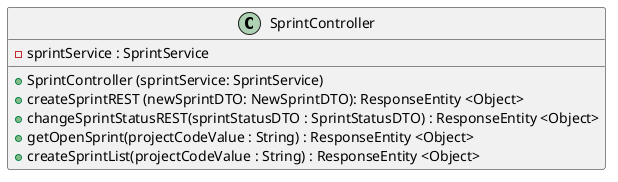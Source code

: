 @startuml
'Attribute syntax: <visibility> <name> : <type> <multiplicity> = <default>
'Method syntax: <visibility> <name (parameter-list)> : <return-type> - For simplicity the type of the parameter-list is not specified

class SprintController {
    - sprintService : SprintService

    + SprintController (sprintService: SprintService)
    + createSprintREST (newSprintDTO: NewSprintDTO): ResponseEntity <Object>
    + changeSprintStatusREST(sprintStatusDTO : SprintStatusDTO) : ResponseEntity <Object>
    + getOpenSprint(projectCodeValue : String) : ResponseEntity <Object>
    + createSprintList(projectCodeValue : String) : ResponseEntity <Object>
}

@enduml